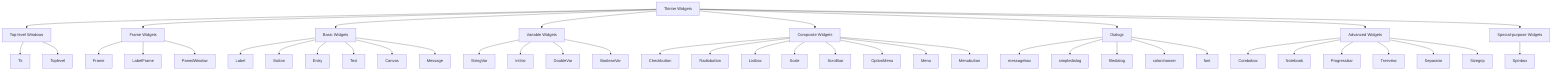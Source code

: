 graph TD
    A[Tkinter Widgets]
    A1[Top-level Windows]
    A2[Frame Widgets]
    A3[Basic Widgets]
    A4[Variable Widgets]
    A5[Composite Widgets]
    A6[Dialogs]
    A7[Advanced Widgets]
    A8[Special-purpose Widgets]

    A --> A1
    A --> A2
    A --> A3
    A --> A4
    A --> A5
    A --> A6
    A --> A7
    A --> A8

    A1 --> A1a[Tk]
    A1 --> A1b[Toplevel]

    A2 --> A2a[Frame]
    A2 --> A2b[LabelFrame]
    A2 --> A2c[PanedWindow]

    A3 --> A3a[Label]
    A3 --> A3b[Button]
    A3 --> A3c[Entry]
    A3 --> A3d[Text]
    A3 --> A3e[Canvas]
    A3 --> A3f[Message]

    A4 --> A4a[StringVar]
    A4 --> A4b[IntVar]
    A4 --> A4c[DoubleVar]
    A4 --> A4d[BooleanVar]

    A5 --> A5a[Checkbutton]
    A5 --> A5b[Radiobutton]
    A5 --> A5c[Listbox]
    A5 --> A5d[Scale]
    A5 --> A5e[Scrollbar]
    A5 --> A5f[OptionMenu]
    A5 --> A5g[Menu]
    A5 --> A5h[Menubutton]

    A6 --> A6a[messagebox]
    A6 --> A6b[simpledialog]
    A6 --> A6c[filedialog]
    A6 --> A6d[colorchooser]
    A6 --> A6e[font]

    A7 --> A7a[Combobox]
    A7 --> A7b[Notebook]
    A7 --> A7c[Progressbar]
    A7 --> A7d[Treeview]
    A7 --> A7e[Separator]
    A7 --> A7f[Sizegrip]

    A8 --> A8a[Spinbox]